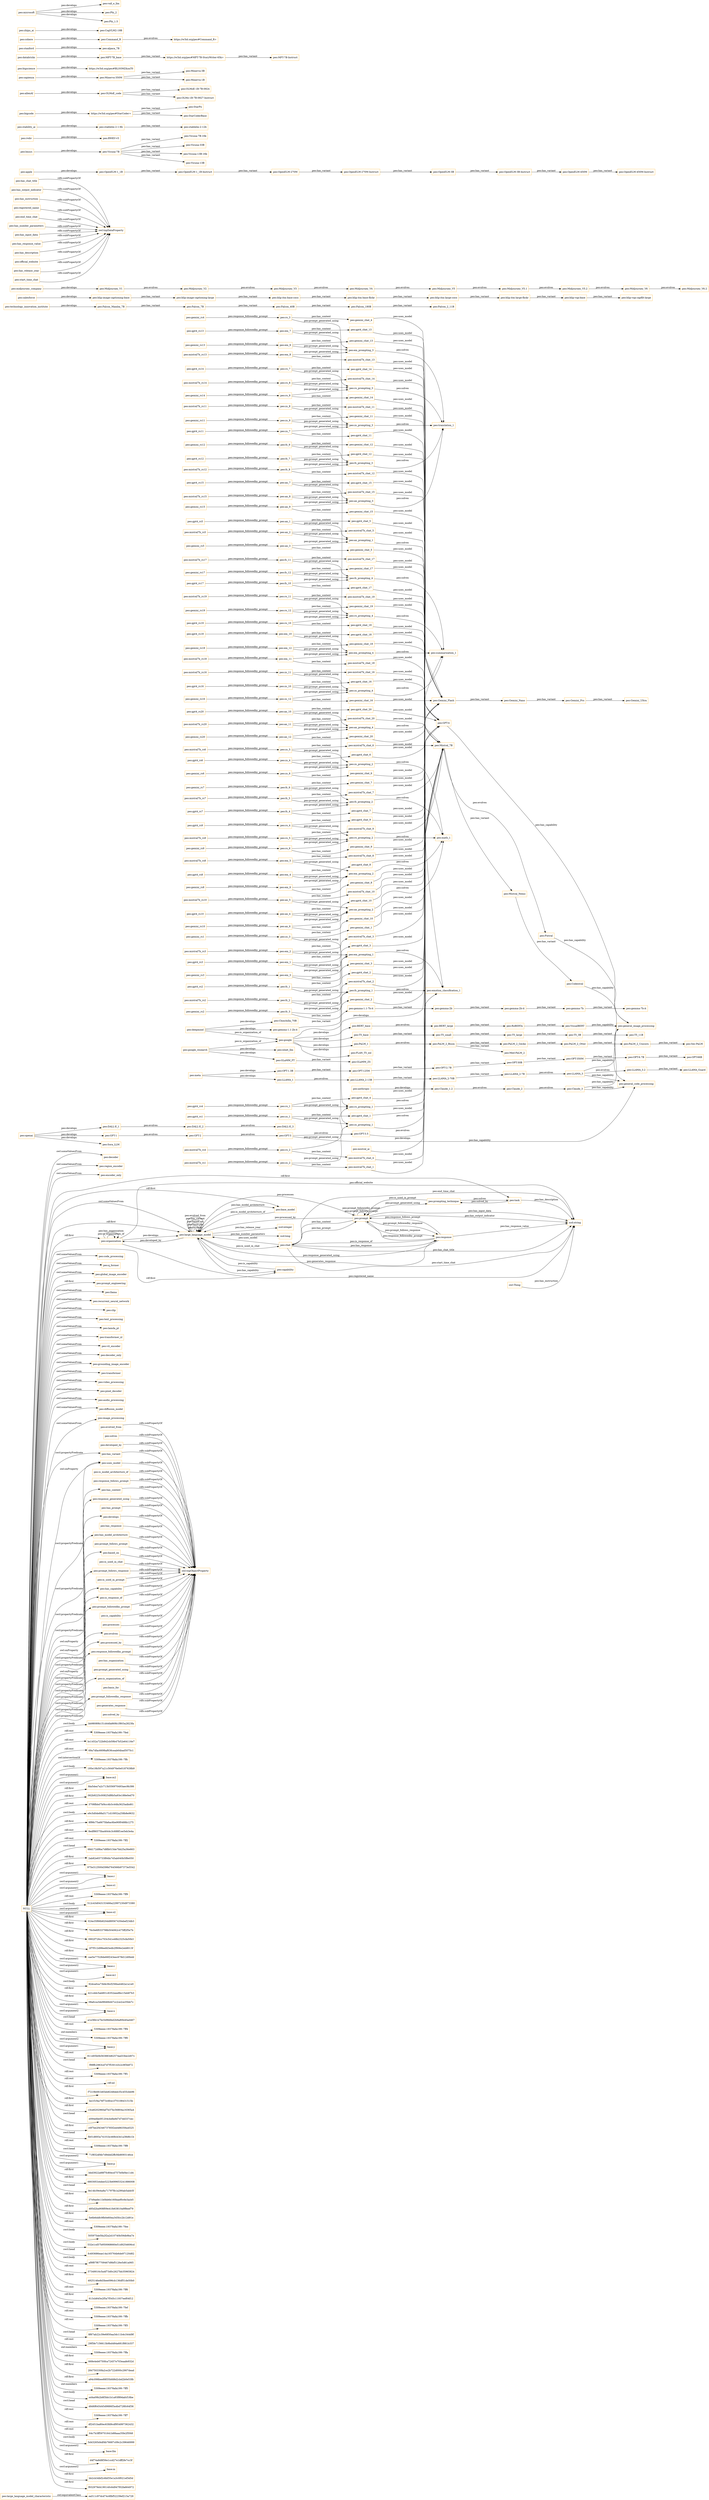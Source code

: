 digraph ar2dtool_diagram { 
rankdir=LR;
size="1501"
node [shape = rectangle, color="orange"]; "peo:large_language_model_characteristic" "peo:decoder" "peo:region_encoder" "ea511c97dcd74c6fbf52239ef215a729" "peo:encoder_only" "peo:organization" "peo:code_processing" "peo:q_former" "peo:global_image_encoder" "peo:prompt_engineering" "peo:llama" "peo:recurrent_neural_network" "peo:chat" "peo:clip" "peo:text_processing" "peo:lamda_pt" "peo:prompting_technique" "peo:transformer_xl" "peo:vit_encoder" "peo:decoder_only" "peo:task" "peo:grounding_image_encoder" "peo:transformer" "peo:capability" "peo:video_processing" "peo:pixel_decoder" "peo:audio_processing" "peo:prompt" "peo:base_model" "peo:diffusion_model" "peo:large_language_model" "peo:image_processing" "peo:response" ; /*classes style*/
	"peo:gemini_rs4" -> "peo:ro_3" [ label = "peo:response_followedby_prompt" ];
	"peo:gpt4_chat_4" -> "peo:GPT-4" [ label = "peo:uses_model" ];
	"peo:gemini_rs12" -> "peo:fs_9" [ label = "peo:response_followedby_prompt" ];
	"peo:ro_1" -> "peo:ro_prompting_1" [ label = "peo:prompt_generated_using" ];
	"peo:ro_1" -> "peo:gpt4_chat_4" [ label = "peo:has_context" ];
	"peo:an_5" -> "peo:an_prompting_2" [ label = "peo:prompt_generated_using" ];
	"peo:an_5" -> "peo:mistral7b_chat_10" [ label = "peo:has_context" ];
	"peo:gpt4_rs20" -> "peo:an_10" [ label = "peo:response_followedby_prompt" ];
	"peo:zs_2" -> "peo:zs_prompting_1" [ label = "peo:prompt_generated_using" ];
	"peo:zs_2" -> "peo:mistral7b_chat_1" [ label = "peo:has_context" ];
	"peo:Falcon_180B" -> "peo:Falcon_2_11B" [ label = "peo:has_variant" ];
	"peo:fs_11" -> "peo:fs_prompting_4" [ label = "peo:prompt_generated_using" ];
	"peo:fs_11" -> "peo:mistral7b_chat_17" [ label = "peo:has_context" ];
	"peo:has_variant" -> "owl:topObjectProperty" [ label = "rdfs:subPropertyOf" ];
	"peo:gemini_chat_15" -> "peo:Gemini_Flash" [ label = "peo:uses_model" ];
	"peo:uses_model" -> "owl:topObjectProperty" [ label = "rdfs:subPropertyOf" ];
	"peo:GPT-2" -> "peo:GPT-3" [ label = "peo:evolves" ];
	"peo:ro_11" -> "peo:ro_prompting_4" [ label = "peo:prompt_generated_using" ];
	"peo:ro_11" -> "peo:mistral7b_chat_19" [ label = "peo:has_context" ];
	"peo:gpt4_chat_15" -> "peo:GPT-4" [ label = "peo:uses_model" ];
	"peo:mistral7b_rs6" -> "peo:zs_5" [ label = "peo:response_followedby_prompt" ];
	"peo:mistral7b_chat_12" -> "peo:Mistral_7B" [ label = "peo:uses_model" ];
	"peo:salesforce" -> "peo:blip-image-captioning-base" [ label = "peo:develops" ];
	"peo:em_7" -> "peo:em_prompting_3" [ label = "peo:prompt_generated_using" ];
	"peo:em_7" -> "peo:gpt4_chat_13" [ label = "peo:has_context" ];
	"peo:mistral7b_rs10" -> "peo:an_5" [ label = "peo:response_followedby_prompt" ];
	"peo:gpt4_rs14" -> "peo:ro_7" [ label = "peo:response_followedby_prompt" ];
	"peo:Midjourney_V2" -> "peo:Midjourney_V3" [ label = "peo:evolves" ];
	"peo:is_model_architecture_of" -> "owl:topObjectProperty" [ label = "rdfs:subPropertyOf" ];
	"peo:gemini_chat_5" -> "peo:Gemini_Flash" [ label = "peo:uses_model" ];
	"peo:RoBERTa" -> "peo:VisualBERT" [ label = "peo:has_variant" ];
	"peo:has_chat_title" -> "owl:topDataProperty" [ label = "rdfs:subPropertyOf" ];
	"peo:em_10" -> "peo:em_prompting_4" [ label = "peo:prompt_generated_using" ];
	"peo:em_10" -> "peo:gpt4_chat_18" [ label = "peo:has_context" ];
	"peo:zs_prompting_2" -> "peo:math_1" [ label = "peo:solves" ];
	"peo:gpt4_rs5" -> "peo:an_1" [ label = "peo:response_followedby_prompt" ];
	"peo:an_12" -> "peo:an_prompting_4" [ label = "peo:prompt_generated_using" ];
	"peo:an_12" -> "peo:gemini_chat_20" [ label = "peo:has_context" ];
	"peo:gemini_rs18" -> "peo:em_12" [ label = "peo:response_followedby_prompt" ];
	"peo:mistral7b_chat_5" -> "peo:Mistral_7B" [ label = "peo:uses_model" ];
	"peo:ro_7" -> "peo:ro_prompting_3" [ label = "peo:prompt_generated_using" ];
	"peo:ro_7" -> "peo:gpt4_chat_14" [ label = "peo:has_context" ];
	"peo:deepmind" -> "peo:google" [ label = "peo:is_organization_of" ];
	"peo:deepmind" -> "peo:gemma-1.1-2b-it" [ label = "peo:develops" ];
	"peo:deepmind" -> "peo:Chinchilla_70B" [ label = "peo:develops" ];
	"peo:response_follows_prompt" -> "owl:topObjectProperty" [ label = "rdfs:subPropertyOf" ];
	"peo:OpenELM-450M" -> "peo:OpenELM-450M-Instruct" [ label = "peo:has_variant" ];
	"peo:lmsys" -> "peo:Vicuna-7B" [ label = "peo:develops" ];
	"peo:Midjourney_V5.2" -> "peo:Midjourney_V6" [ label = "peo:evolves" ];
	"peo:Vicuna-7B" -> "peo:Vicuna-7B-16k" [ label = "peo:has_variant" ];
	"peo:Vicuna-7B" -> "peo:Vicuna-33B" [ label = "peo:has_variant" ];
	"peo:Vicuna-7B" -> "peo:Vicuna-13B-16k" [ label = "peo:has_variant" ];
	"peo:Vicuna-7B" -> "peo:Vicuna-13B" [ label = "peo:has_variant" ];
	"peo:PaLM_2_Bison" -> "peo:PaLM_2_Gecko" [ label = "peo:has_variant" ];
	"peo:PaLM_2_Bison" -> "peo:Med-PaLM_2" [ label = "peo:has_variant" ];
	"peo:LLAMA_2-13B" -> "peo:LLAMA_2-70B" [ label = "peo:has_variant" ];
	"peo:Mistral_7B" -> "peo:Mistral_Nemo" [ label = "peo:has_variant" ];
	"peo:Mistral_7B" -> "peo:Pixtral" [ label = "peo:evolves" ];
	"peo:zs_8" -> "peo:zs_prompting_3" [ label = "peo:prompt_generated_using" ];
	"peo:zs_8" -> "peo:mistral7b_chat_11" [ label = "peo:has_context" ];
	"peo:OPT-125M" -> "peo:OPT-2.7B" [ label = "peo:has_variant" ];
	"peo:gemini_chat_10" -> "peo:Gemini_Flash" [ label = "peo:uses_model" ];
	"peo:VisualBERT" -> "peo:general_image_processing" [ label = "peo:has_capability" ];
	"peo:has_context" -> "owl:topObjectProperty" [ label = "rdfs:subPropertyOf" ];
	"peo:an_prompting_1" -> "peo:emotion_classification_1" [ label = "peo:solves" ];
	"peo:response_generated_using" -> "owl:topObjectProperty" [ label = "rdfs:subPropertyOf" ];
	"peo:gpt4_chat_10" -> "peo:GPT-4" [ label = "peo:uses_model" ];
	"peo:Claude_3" -> "peo:general_image_processing" [ label = "peo:has_capability" ];
	"peo:Claude_3" -> "peo:general_code_processing" [ label = "peo:has_capability" ];
	"peo:mistral7b_rs1" -> "peo:zs_2" [ label = "peo:response_followedby_prompt" ];
	"peo:fs_6" -> "peo:fs_prompting_2" [ label = "peo:prompt_generated_using" ];
	"peo:fs_6" -> "peo:gemini_chat_7" [ label = "peo:has_context" ];
	"peo:fs_prompting_4" -> "peo:summarization_1" [ label = "peo:solves" ];
	"peo:em_2" -> "peo:em_prompting_1" [ label = "peo:prompt_generated_using" ];
	"peo:em_2" -> "peo:mistral7b_chat_3" [ label = "peo:has_context" ];
	"peo:mistral7b_chat_18" -> "peo:Mistral_7B" [ label = "peo:uses_model" ];
	"peo:mistral7b_rs16" -> "peo:zs_11" [ label = "peo:response_followedby_prompt" ];
	"peo:OPT-350M" -> "peo:OPT-6.7B" [ label = "peo:has_variant" ];
	"peo:mistral_ai" -> "peo:Mistral_7B" [ label = "peo:develops" ];
	"peo:anthropic" -> "peo:Claude_1.2" [ label = "peo:develops" ];
	"peo:rwkv" -> "peo:RWKV-v5" [ label = "peo:develops" ];
	"peo:PaLM_2_Otter" -> "peo:PaLM_2_Unicorn" [ label = "peo:has_variant" ];
	"peo:ro_prompting_1" -> "peo:emotion_classification_1" [ label = "peo:solves" ];
	"peo:gemini_rs5" -> "peo:an_3" [ label = "peo:response_followedby_prompt" ];
	"peo:gemini_rs13" -> "peo:em_9" [ label = "peo:response_followedby_prompt" ];
	"peo:ro_2" -> "peo:ro_prompting_1" [ label = "peo:prompt_generated_using" ];
	"peo:ro_2" -> "peo:mistral7b_chat_4" [ label = "peo:has_context" ];
	"peo:an_6" -> "peo:an_prompting_2" [ label = "peo:prompt_generated_using" ];
	"peo:an_6" -> "peo:gemini_chat_10" [ label = "peo:has_context" ];
	"peo:gpt4_chat_5" -> "peo:GPT-4" [ label = "peo:uses_model" ];
	"peo:blip-vqa-base" -> "peo:blip-vqa-capfilt-large" [ label = "peo:has_variant" ];
	"peo:has_prompt" -> "owl:topObjectProperty" [ label = "rdfs:subPropertyOf" ];
	"peo:OpenELM-1_1B" -> "peo:OpenELM-1_1B-Instruct" [ label = "peo:has_variant" ];
	"peo:PaLM_2_Gecko" -> "peo:PaLM_2_Otter" [ label = "peo:has_variant" ];
	"peo:zs_3" -> "peo:zs_prompting_1" [ label = "peo:prompt_generated_using" ];
	"peo:zs_3" -> "peo:gemini_chat_1" [ label = "peo:has_context" ];
	"peo:develops" -> "owl:topObjectProperty" [ label = "rdfs:subPropertyOf" ];
	"peo:LLAMA_2-7B" -> "peo:LLAMA_3" [ label = "peo:evolves" ];
	"peo:fs_12" -> "peo:fs_prompting_4" [ label = "peo:prompt_generated_using" ];
	"peo:fs_12" -> "peo:gemini_chat_17" [ label = "peo:has_context" ];
	"peo:gemma-7b" -> "peo:gemma-7b-it" [ label = "peo:has_variant" ];
	"peo:gemini_chat_16" -> "peo:Gemini_Flash" [ label = "peo:uses_model" ];
	"peo:has_response" -> "owl:topObjectProperty" [ label = "rdfs:subPropertyOf" ];
	"peo:ro_12" -> "peo:ro_prompting_4" [ label = "peo:prompt_generated_using" ];
	"peo:ro_12" -> "peo:gemini_chat_19" [ label = "peo:has_context" ];
	"peo:GPT-3" -> "peo:general_code_processing" [ label = "peo:has_capability" ];
	"peo:GPT-3" -> "peo:GPT-3.5" [ label = "peo:evolves" ];
	"peo:gpt4_chat_16" -> "peo:GPT-4" [ label = "peo:uses_model" ];
	"peo:OPT-6.7B" -> "peo:OPT-66B" [ label = "peo:has_variant" ];
	"peo:stablelm-2-1-6b" -> "peo:stablelm-2-12b" [ label = "peo:has_variant" ];
	"peo:fs_1" -> "peo:fs_prompting_1" [ label = "peo:prompt_generated_using" ];
	"peo:fs_1" -> "peo:gpt4_chat_2" [ label = "peo:has_context" ];
	"peo:Gemini_Flash" -> "peo:Gemini_Nano" [ label = "peo:has_variant" ];
	"peo:mistral7b_rs7" -> "peo:fs_5" [ label = "peo:response_followedby_prompt" ];
	"peo:blip-itm-base-flickr" -> "peo:blip-itm-large-coco" [ label = "peo:has_variant" ];
	"peo:has_model_architecture" -> "owl:topObjectProperty" [ label = "rdfs:subPropertyOf" ];
	"peo:em_8" -> "peo:em_prompting_3" [ label = "peo:prompt_generated_using" ];
	"peo:em_8" -> "peo:mistral7b_chat_13" [ label = "peo:has_context" ];
	"peo:mistral7b_chat_13" -> "peo:Mistral_7B" [ label = "peo:uses_model" ];
	"peo:has_output_indicator" -> "owl:topDataProperty" [ label = "rdfs:subPropertyOf" ];
	"peo:mistral7b_rs11" -> "peo:zs_8" [ label = "peo:response_followedby_prompt" ];
	"peo:gpt4_rs15" -> "peo:an_7" [ label = "peo:response_followedby_prompt" ];
	"peo:Midjourney_V3" -> "peo:Midjourney_V4" [ label = "peo:evolves" ];
	"peo:gemini_chat_6" -> "peo:Gemini_Flash" [ label = "peo:uses_model" ];
	"https://w3id.org/peo#StarCoder+" -> "peo:StarPii" [ label = "peo:has_variant" ];
	"https://w3id.org/peo#StarCoder+" -> "peo:StarCoderBase" [ label = "peo:has_variant" ];
	"peo:allenAI" -> "peo:OLMoE_code" [ label = "peo:develops" ];
	"peo:an_1" -> "peo:an_prompting_1" [ label = "peo:prompt_generated_using" ];
	"peo:an_1" -> "peo:gpt4_chat_5" [ label = "peo:has_context" ];
	"peo:Gemini_Pro" -> "peo:Gemini_Ultra" [ label = "peo:has_variant" ];
	"peo:em_11" -> "peo:em_prompting_4" [ label = "peo:prompt_generated_using" ];
	"peo:em_11" -> "peo:mistral7b_chat_18" [ label = "peo:has_context" ];
	"peo:zs_prompting_3" -> "peo:translation_1" [ label = "peo:solves" ];
	"peo:gpt4_rs6" -> "peo:zs_4" [ label = "peo:response_followedby_prompt" ];
	"peo:gemini_rs19" -> "peo:ro_12" [ label = "peo:response_followedby_prompt" ];
	"peo:mistral7b_chat_6" -> "peo:Mistral_7B" [ label = "peo:uses_model" ];
	"peo:ro_8" -> "peo:ro_prompting_3" [ label = "peo:prompt_generated_using" ];
	"peo:ro_8" -> "peo:mistral7b_chat_14" [ label = "peo:has_context" ];
	"peo:BERT_base" -> "peo:BERT_large" [ label = "peo:evolves" ];
	"peo:prompt_follows_prompt" -> "owl:topObjectProperty" [ label = "rdfs:subPropertyOf" ];
	"peo:gemini_rs20" -> "peo:an_12" [ label = "peo:response_followedby_prompt" ];
	"peo:zs_9" -> "peo:zs_prompting_3" [ label = "peo:prompt_generated_using" ];
	"peo:zs_9" -> "peo:gemini_chat_11" [ label = "peo:has_context" ];
	"peo:gemini_chat_11" -> "peo:Gemini_Flash" [ label = "peo:uses_model" ];
	"peo:an_prompting_2" -> "peo:math_1" [ label = "peo:solves" ];
	"peo:gpt4_chat_11" -> "peo:GPT-4" [ label = "peo:uses_model" ];
	"peo:mistral7b_rs2" -> "peo:fs_2" [ label = "peo:response_followedby_prompt" ];
	"peo:fs_7" -> "peo:fs_prompting_3" [ label = "peo:prompt_generated_using" ];
	"peo:fs_7" -> "peo:gpt4_chat_12" [ label = "peo:has_context" ];
	"peo:em_3" -> "peo:em_prompting_1" [ label = "peo:prompt_generated_using" ];
	"peo:em_3" -> "peo:gemini_chat_3" [ label = "peo:has_context" ];
	"peo:gpt4_rs10" -> "peo:an_4" [ label = "peo:response_followedby_prompt" ];
	"peo:based_on" -> "owl:topObjectProperty" [ label = "rdfs:subPropertyOf" ];
	"peo:sapienza" -> "peo:Minerva-350M" [ label = "peo:develops" ];
	"peo:mistral7b_chat_19" -> "peo:Mistral_7B" [ label = "peo:uses_model" ];
	"peo:T5_base" -> "peo:T5_small" [ label = "peo:has_variant" ];
	"peo:mistral7b_rs17" -> "peo:fs_11" [ label = "peo:response_followedby_prompt" ];
	"peo:gemini_chat_1" -> "peo:Gemini_Flash" [ label = "peo:uses_model" ];
	"peo:Falcon_40B" -> "peo:Falcon_180B" [ label = "peo:has_variant" ];
	"peo:ro_prompting_2" -> "peo:math_1" [ label = "peo:solves" ];
	"peo:gemini_rs6" -> "peo:zs_6" [ label = "peo:response_followedby_prompt" ];
	"peo:blip-image-captioning-large" -> "peo:blip-itm-base-coco" [ label = "peo:has_variant" ];
	"peo:midjourney_company" -> "peo:Midjourney_V1" [ label = "peo:develops" ];
	"peo:mistral7b_chat_1" -> "peo:Mistral_7B" [ label = "peo:uses_model" ];
	"peo:ro_3" -> "peo:ro_prompting_1" [ label = "peo:prompt_generated_using" ];
	"peo:ro_3" -> "peo:gemini_chat_4" [ label = "peo:has_context" ];
	"peo:mistral7b_chat_20" -> "peo:Mistral_7B" [ label = "peo:uses_model" ];
	"peo:gpt4_rs1" -> "peo:zs_1" [ label = "peo:response_followedby_prompt" ];
	"peo:an_7" -> "peo:an_prompting_3" [ label = "peo:prompt_generated_using" ];
	"peo:an_7" -> "peo:gpt4_chat_15" [ label = "peo:has_context" ];
	"peo:large_language_model_characteristic" -> "ea511c97dcd74c6fbf52239ef215a729" [ label = "owl:equivalentClass" ];
	"peo:gemini_rs14" -> "peo:ro_9" [ label = "peo:response_followedby_prompt" ];
	"peo:blip-itm-base-coco" -> "peo:blip-itm-base-flickr" [ label = "peo:has_variant" ];
	"peo:gpt4_chat_6" -> "peo:GPT-4" [ label = "peo:uses_model" ];
	"peo:OpenELM-270M" -> "peo:OpenELM-270M-Instruct" [ label = "peo:has_variant" ];
	"peo:has_instruction" -> "owl:topDataProperty" [ label = "rdfs:subPropertyOf" ];
	"peo:zs_4" -> "peo:zs_prompting_2" [ label = "peo:prompt_generated_using" ];
	"peo:zs_4" -> "peo:gpt4_chat_6" [ label = "peo:has_context" ];
	"peo:PaLM_1" -> "peo:PaLM_2_Bison" [ label = "peo:evolves" ];
	"peo:GLaMM_FT" -> "peo:GLaMM_ZS" [ label = "peo:has_variant" ];
	"peo:is_used_in_chat" -> "owl:topObjectProperty" [ label = "rdfs:subPropertyOf" ];
	"peo:gemini_chat_17" -> "peo:Gemini_Flash" [ label = "peo:uses_model" ];
	"peo:OLMoE_code" -> "peo:OLMoE-1B-7B-0924" [ label = "peo:has_variant" ];
	"peo:OLMoE_code" -> "peo:OLMo-1B-7B-0927-Instruct" [ label = "peo:has_variant" ];
	"peo:blip-itm-large-coco" -> "peo:blip-itm-large-flickr" [ label = "peo:has_variant" ];
	"peo:GPT-4" -> "peo:general_image_processing" [ label = "peo:has_capability" ];
	"peo:google_research" -> "peo:google" [ label = "peo:is_organization_of" ];
	"peo:google_research" -> "peo:xlnet_llm" [ label = "peo:develops" ];
	"peo:google_research" -> "peo:GLaMM_FT" [ label = "peo:develops" ];
	"peo:gpt4_chat_17" -> "peo:GPT-4" [ label = "peo:uses_model" ];
	"peo:gemma-2b-it" -> "peo:gemma-7b" [ label = "peo:has_variant" ];
	"peo:fs_2" -> "peo:fs_prompting_1" [ label = "peo:prompt_generated_using" ];
	"peo:fs_2" -> "peo:mistral7b_chat_2" [ label = "peo:has_context" ];
	"peo:mistral7b_rs8" -> "peo:em_5" [ label = "peo:response_followedby_prompt" ];
	"peo:mistral7b_chat_14" -> "peo:Mistral_7B" [ label = "peo:uses_model" ];
	"peo:em_9" -> "peo:em_prompting_3" [ label = "peo:prompt_generated_using" ];
	"peo:em_9" -> "peo:gemini_chat_13" [ label = "peo:has_context" ];
	"peo:mistral7b_rs12" -> "peo:fs_8" [ label = "peo:response_followedby_prompt" ];
	"peo:em_prompting_1" -> "peo:emotion_classification_1" [ label = "peo:solves" ];
	"peo:OpenELM-3B-Instruct" -> "peo:OpenELM-450M" [ label = "peo:has_variant" ];
	"peo:gpt4_rs16" -> "peo:zs_10" [ label = "peo:response_followedby_prompt" ];
	"peo:Midjourney_V4" -> "peo:Midjourney_V5" [ label = "peo:evolves" ];
	"peo:gemini_chat_7" -> "peo:Gemini_Flash" [ label = "peo:uses_model" ];
	"peo:gemini_rs1" -> "peo:zs_3" [ label = "peo:response_followedby_prompt" ];
	"peo:T5_large" -> "peo:T5_3B" [ label = "peo:has_variant" ];
	"peo:prompt_follows_response" -> "owl:topObjectProperty" [ label = "rdfs:subPropertyOf" ];
	"peo:an_2" -> "peo:an_prompting_1" [ label = "peo:prompt_generated_using" ];
	"peo:an_2" -> "peo:mistral7b_chat_5" [ label = "peo:has_context" ];
	"peo:gpt4_chat_1" -> "peo:GPT-4" [ label = "peo:uses_model" ];
	"peo:em_12" -> "peo:em_prompting_4" [ label = "peo:prompt_generated_using" ];
	"peo:em_12" -> "peo:gemini_chat_18" [ label = "peo:has_context" ];
	"peo:gpt4_rs7" -> "peo:fs_4" [ label = "peo:response_followedby_prompt" ];
	"peo:zs_prompting_4" -> "peo:summarization_1" [ label = "peo:solves" ];
	"peo:mistral7b_chat_7" -> "peo:Mistral_7B" [ label = "peo:uses_model" ];
	"peo:ro_9" -> "peo:ro_prompting_3" [ label = "peo:prompt_generated_using" ];
	"peo:ro_9" -> "peo:gemini_chat_14" [ label = "peo:has_context" ];
	"peo:registered_name" -> "owl:topDataProperty" [ label = "rdfs:subPropertyOf" ];
	"peo:is_used_in_prompt" -> "owl:topObjectProperty" [ label = "rdfs:subPropertyOf" ];
	"peo:has_capability" -> "owl:topObjectProperty" [ label = "rdfs:subPropertyOf" ];
	"peo:OPT-1.3B" -> "peo:OPT-125M" [ label = "peo:has_variant" ];
	"peo:gemini_chat_12" -> "peo:Gemini_Flash" [ label = "peo:uses_model" ];
	"peo:zs_10" -> "peo:zs_prompting_4" [ label = "peo:prompt_generated_using" ];
	"peo:zs_10" -> "peo:gpt4_chat_16" [ label = "peo:has_context" ];
	"peo:bigscience" -> "https://w3id.org/peo#BLOOMZ&mT0" [ label = "peo:develops" ];
	"peo:an_prompting_3" -> "peo:translation_1" [ label = "peo:solves" ];
	"peo:gpt4_chat_12" -> "peo:GPT-4" [ label = "peo:uses_model" ];
	"peo:OpenELM-270M-Instruct" -> "peo:OpenELM-3B" [ label = "peo:has_variant" ];
	"peo:mistral7b_rs3" -> "peo:em_2" [ label = "peo:response_followedby_prompt" ];
	"peo:MPT-7B_base" -> "https://w3id.org/peo#MPT-7B-StoryWriter-65k+" [ label = "peo:has_variant" ];
	"peo:is_response_of" -> "owl:topObjectProperty" [ label = "rdfs:subPropertyOf" ];
	"peo:prompt_followedby_prompt" -> "owl:topObjectProperty" [ label = "rdfs:subPropertyOf" ];
	"peo:fs_8" -> "peo:fs_prompting_3" [ label = "peo:prompt_generated_using" ];
	"peo:fs_8" -> "peo:mistral7b_chat_12" [ label = "peo:has_context" ];
	"peo:em_4" -> "peo:em_prompting_2" [ label = "peo:prompt_generated_using" ];
	"peo:em_4" -> "peo:gpt4_chat_8" [ label = "peo:has_context" ];
	"peo:gpt4_rs11" -> "peo:zs_7" [ label = "peo:response_followedby_prompt" ];
	"peo:DALL-E_1" -> "peo:DALL-E_2" [ label = "peo:evolves" ];
	"peo:mistral7b_rs18" -> "peo:em_11" [ label = "peo:response_followedby_prompt" ];
	"peo:gemini_chat_2" -> "peo:Gemini_Flash" [ label = "peo:uses_model" ];
	"peo:ro_prompting_3" -> "peo:translation_1" [ label = "peo:solves" ];
	"peo:gemini_rs7" -> "peo:fs_6" [ label = "peo:response_followedby_prompt" ];
	"peo:gpt4_chat_7" -> "peo:GPT-4" [ label = "peo:uses_model" ];
	"peo:Minerva-350M" -> "peo:Minerva-3B" [ label = "peo:has_variant" ];
	"peo:Minerva-350M" -> "peo:Minerva-1B" [ label = "peo:has_variant" ];
	"peo:gpt4_rs2" -> "peo:fs_1" [ label = "peo:response_followedby_prompt" ];
	"peo:is_capability" -> "owl:topObjectProperty" [ label = "rdfs:subPropertyOf" ];
	"peo:gemini_rs15" -> "peo:an_9" [ label = "peo:response_followedby_prompt" ];
	"peo:mistral7b_chat_2" -> "peo:Mistral_7B" [ label = "peo:uses_model" ];
	"peo:ro_4" -> "peo:ro_prompting_2" [ label = "peo:prompt_generated_using" ];
	"peo:ro_4" -> "peo:gpt4_chat_9" [ label = "peo:has_context" ];
	"peo:an_8" -> "peo:an_prompting_3" [ label = "peo:prompt_generated_using" ];
	"peo:an_8" -> "peo:mistral7b_chat_15" [ label = "peo:has_context" ];
	"peo:Falcon_7B" -> "peo:Falcon_40B" [ label = "peo:has_variant" ];
	"peo:end_time_chat" -> "owl:topDataProperty" [ label = "rdfs:subPropertyOf" ];
	"peo:processes" -> "owl:topObjectProperty" [ label = "rdfs:subPropertyOf" ];
	"peo:google" -> "peo:T5_base" [ label = "peo:develops" ];
	"peo:google" -> "peo:PaLM_1" [ label = "peo:develops" ];
	"peo:google" -> "peo:Gemini_Flash" [ label = "peo:develops" ];
	"peo:google" -> "peo:FLAN_T5_xxl" [ label = "peo:develops" ];
	"peo:google" -> "peo:BERT_base" [ label = "peo:develops" ];
	"peo:LLAMA_2-70B" -> "peo:LLAMA_2-7B" [ label = "peo:has_variant" ];
	"peo:has_number_parameters" -> "owl:topDataProperty" [ label = "rdfs:subPropertyOf" ];
	"peo:zs_5" -> "peo:zs_prompting_2" [ label = "peo:prompt_generated_using" ];
	"peo:zs_5" -> "peo:mistral7b_chat_6" [ label = "peo:has_context" ];
	"peo:evolves" -> "owl:topObjectProperty" [ label = "rdfs:subPropertyOf" ];
	"peo:gemini_chat_18" -> "peo:Gemini_Flash" [ label = "peo:uses_model" ];
	"peo:LLAMA_1" -> "peo:LLAMA_2-13B" [ label = "peo:evolves" ];
	"peo:gpt4_chat_18" -> "peo:GPT-4" [ label = "peo:uses_model" ];
	"peo:fs_3" -> "peo:fs_prompting_1" [ label = "peo:prompt_generated_using" ];
	"peo:fs_3" -> "peo:gemini_chat_2" [ label = "peo:has_context" ];
	"peo:BERT_large" -> "peo:RoBERTa" [ label = "peo:has_variant" ];
	"peo:fs_prompting_1" -> "peo:emotion_classification_1" [ label = "peo:solves" ];
	"peo:mistral7b_rs9" -> "peo:ro_5" [ label = "peo:response_followedby_prompt" ];
	"peo:stanford" -> "peo:alpaca_7B" [ label = "peo:develops" ];
	"peo:mistral7b_chat_15" -> "peo:Mistral_7B" [ label = "peo:uses_model" ];
	"peo:em_prompting_2" -> "peo:math_1" [ label = "peo:solves" ];
	"peo:mistral7b_rs13" -> "peo:em_8" [ label = "peo:response_followedby_prompt" ];
	"https://w3id.org/peo#MPT-7B-StoryWriter-65k+" -> "peo:MPT-7B-Instruct" [ label = "peo:has_variant" ];
	"peo:gpt4_rs17" -> "peo:fs_10" [ label = "peo:response_followedby_prompt" ];
	"peo:processed_by" -> "owl:topObjectProperty" [ label = "rdfs:subPropertyOf" ];
	"peo:Midjourney_V5" -> "peo:Midjourney_V5.1" [ label = "peo:evolves" ];
	"peo:meta" -> "peo:OPT-1.3B" [ label = "peo:develops" ];
	"peo:meta" -> "peo:LLAMA_1" [ label = "peo:develops" ];
	"peo:gemini_rs2" -> "peo:fs_3" [ label = "peo:response_followedby_prompt" ];
	"peo:gemini_chat_8" -> "peo:Gemini_Flash" [ label = "peo:uses_model" ];
	"peo:has_input_data" -> "owl:topDataProperty" [ label = "rdfs:subPropertyOf" ];
	"peo:gemini_rs10" -> "peo:an_6" [ label = "peo:response_followedby_prompt" ];
	"peo:an_3" -> "peo:an_prompting_1" [ label = "peo:prompt_generated_using" ];
	"peo:an_3" -> "peo:gemini_chat_5" [ label = "peo:has_context" ];
	"peo:gpt4_chat_2" -> "peo:GPT-4" [ label = "peo:uses_model" ];
	"peo:gpt4_rs8" -> "peo:em_4" [ label = "peo:response_followedby_prompt" ];
	"peo:has_response_value" -> "owl:topDataProperty" [ label = "rdfs:subPropertyOf" ];
	"peo:mistral7b_chat_8" -> "peo:Mistral_7B" [ label = "peo:uses_model" ];
	"peo:Mistral_Nemo" -> "peo:Codestral" [ label = "peo:has_variant" ];
	"peo:response_followedby_prompt" -> "owl:topObjectProperty" [ label = "rdfs:subPropertyOf" ];
	"peo:gemini_chat_13" -> "peo:Gemini_Flash" [ label = "peo:uses_model" ];
	"peo:zs_11" -> "peo:zs_prompting_4" [ label = "peo:prompt_generated_using" ];
	"peo:zs_11" -> "peo:mistral7b_chat_16" [ label = "peo:has_context" ];
	"peo:an_prompting_4" -> "peo:summarization_1" [ label = "peo:solves" ];
	"peo:gpt4_chat_13" -> "peo:GPT-4" [ label = "peo:uses_model" ];
	"peo:Falcon_Mamba_7B" -> "peo:Falcon_7B" [ label = "peo:has_variant" ];
	"peo:gemma-1.1-2b-it" -> "peo:gemma-1.1-7b-it" [ label = "peo:has_variant" ];
	"peo:mistral7b_rs4" -> "peo:ro_2" [ label = "peo:response_followedby_prompt" ];
	"peo:fs_9" -> "peo:fs_prompting_3" [ label = "peo:prompt_generated_using" ];
	"peo:fs_9" -> "peo:gemini_chat_12" [ label = "peo:has_context" ];
	"peo:mistral7b_chat_10" -> "peo:Mistral_7B" [ label = "peo:uses_model" ];
	"peo:em_5" -> "peo:em_prompting_2" [ label = "peo:prompt_generated_using" ];
	"peo:em_5" -> "peo:mistral7b_chat_8" [ label = "peo:has_context" ];
	"peo:Claude_1.2" -> "peo:Claude_2" [ label = "peo:evolves" ];
	"peo:gpt4_rs12" -> "peo:fs_7" [ label = "peo:response_followedby_prompt" ];
	"peo:DALL-E_2" -> "peo:DALL-E_3" [ label = "peo:evolves" ];
	"peo:mistral7b_rs19" -> "peo:ro_11" [ label = "peo:response_followedby_prompt" ];
	"peo:gemini_chat_3" -> "peo:Gemini_Flash" [ label = "peo:uses_model" ];
	"peo:Pixtral" -> "peo:general_image_processing" [ label = "peo:has_capability" ];
	"peo:has_organization" -> "owl:topObjectProperty" [ label = "rdfs:subPropertyOf" ];
	"peo:ro_prompting_4" -> "peo:summarization_1" [ label = "peo:solves" ];
	"peo:gemma-1.1-7b-it" -> "peo:gemma-2b" [ label = "peo:has_variant" ];
	"peo:gemini_rs8" -> "peo:em_6" [ label = "peo:response_followedby_prompt" ];
	"peo:mistral7b_rs20" -> "peo:an_11" [ label = "peo:response_followedby_prompt" ];
	"peo:an_10" -> "peo:an_prompting_4" [ label = "peo:prompt_generated_using" ];
	"peo:an_10" -> "peo:gpt4_chat_20" [ label = "peo:has_context" ];
	"peo:gpt4_rs3" -> "peo:em_1" [ label = "peo:response_followedby_prompt" ];
	"peo:gemini_rs16" -> "peo:zs_12" [ label = "peo:response_followedby_prompt" ];
	"peo:mistral7b_chat_3" -> "peo:Mistral_7B" [ label = "peo:uses_model" ];
	"peo:ro_5" -> "peo:ro_prompting_2" [ label = "peo:prompt_generated_using" ];
	"peo:ro_5" -> "peo:mistral7b_chat_9" [ label = "peo:has_context" ];
	"peo:an_9" -> "peo:an_prompting_3" [ label = "peo:prompt_generated_using" ];
	"peo:an_9" -> "peo:gemini_chat_15" [ label = "peo:has_context" ];
	"peo:gpt4_chat_8" -> "peo:GPT-4" [ label = "peo:uses_model" ];
	"peo:Command_R" -> "https://w3id.org/peo#Command_R+" [ label = "peo:evolves" ];
	"peo:blip-image-captioning-base" -> "peo:blip-image-captioning-large" [ label = "peo:has_variant" ];
	"peo:stability_ai" -> "peo:stablelm-2-1-6b" [ label = "peo:develops" ];
	"peo:zs_6" -> "peo:zs_prompting_2" [ label = "peo:prompt_generated_using" ];
	"peo:zs_6" -> "peo:gemini_chat_6" [ label = "peo:has_context" ];
	"peo:Codestral" -> "peo:general_code_processing" [ label = "peo:has_capability" ];
	"peo:gemini_chat_19" -> "peo:Gemini_Flash" [ label = "peo:uses_model" ];
	"peo:gpt4_chat_19" -> "peo:GPT-4" [ label = "peo:uses_model" ];
	"peo:databricks" -> "peo:MPT-7B_base" [ label = "peo:develops" ];
	"peo:fs_4" -> "peo:fs_prompting_2" [ label = "peo:prompt_generated_using" ];
	"peo:fs_4" -> "peo:gpt4_chat_7" [ label = "peo:has_context" ];
	"peo:fs_prompting_2" -> "peo:math_1" [ label = "peo:solves" ];
	"peo:OpenELM-3B" -> "peo:OpenELM-3B-Instruct" [ label = "peo:has_variant" ];
	"peo:gemini_chat_20" -> "peo:Gemini_Flash" [ label = "peo:uses_model" ];
	"peo:OPT-30B" -> "peo:OPT-350M" [ label = "peo:has_variant" ];
	"peo:mistral7b_chat_16" -> "peo:Mistral_7B" [ label = "peo:uses_model" ];
	"peo:em_prompting_3" -> "peo:translation_1" [ label = "peo:solves" ];
	"peo:mistral7b_rs14" -> "peo:ro_8" [ label = "peo:response_followedby_prompt" ];
	"peo:gpt4_chat_20" -> "peo:GPT-4" [ label = "peo:uses_model" ];
	"peo:gpt4_rs18" -> "peo:em_10" [ label = "peo:response_followedby_prompt" ];
	"peo:Midjourney_V6" -> "peo:Midjourney_V6.2" [ label = "peo:evolves" ];
	"peo:zhipu_ai" -> "peo:CogVLM2-19B" [ label = "peo:develops" ];
	"peo:gemini_chat_9" -> "peo:Gemini_Flash" [ label = "peo:uses_model" ];
	"peo:gemini_rs3" -> "peo:em_3" [ label = "peo:response_followedby_prompt" ];
	"peo:bigcode" -> "https://w3id.org/peo#StarCoder+" [ label = "peo:develops" ];
	"peo:prompt_generated_using" -> "owl:topObjectProperty" [ label = "rdfs:subPropertyOf" ];
	"peo:gemini_rs11" -> "peo:zs_9" [ label = "peo:response_followedby_prompt" ];
	"peo:an_4" -> "peo:an_prompting_2" [ label = "peo:prompt_generated_using" ];
	"peo:an_4" -> "peo:gpt4_chat_10" [ label = "peo:has_context" ];
	"peo:gpt4_chat_3" -> "peo:GPT-4" [ label = "peo:uses_model" ];
	"peo:gpt4_rs9" -> "peo:ro_4" [ label = "peo:response_followedby_prompt" ];
	"peo:mistral7b_chat_9" -> "peo:Mistral_7B" [ label = "peo:uses_model" ];
	"peo:is_organization_of" -> "owl:topObjectProperty" [ label = "rdfs:subPropertyOf" ];
	"peo:T5_3B" -> "peo:T5_11B" [ label = "peo:has_variant" ];
	"peo:T5_small" -> "peo:T5_large" [ label = "peo:has_variant" ];
	"peo:basis_for" -> "owl:topObjectProperty" [ label = "rdfs:subPropertyOf" ];
	"peo:zs_1" -> "peo:zs_prompting_1" [ label = "peo:prompt_generated_using" ];
	"peo:zs_1" -> "peo:gpt4_chat_1" [ label = "peo:has_context" ];
	"peo:has_description" -> "owl:topDataProperty" [ label = "rdfs:subPropertyOf" ];
	"peo:prompt_followedby_response" -> "owl:topObjectProperty" [ label = "rdfs:subPropertyOf" ];
	"peo:fs_10" -> "peo:fs_prompting_4" [ label = "peo:prompt_generated_using" ];
	"peo:fs_10" -> "peo:gpt4_chat_17" [ label = "peo:has_context" ];
	"peo:gemini_chat_14" -> "peo:Gemini_Flash" [ label = "peo:uses_model" ];
	"peo:zs_12" -> "peo:zs_prompting_4" [ label = "peo:prompt_generated_using" ];
	"peo:zs_12" -> "peo:gemini_chat_16" [ label = "peo:has_context" ];
	"peo:OpenELM-1_1B-Instruct" -> "peo:OpenELM-270M" [ label = "peo:has_variant" ];
	"peo:generates_response" -> "owl:topObjectProperty" [ label = "rdfs:subPropertyOf" ];
	"peo:ro_10" -> "peo:ro_prompting_4" [ label = "peo:prompt_generated_using" ];
	"peo:ro_10" -> "peo:gpt4_chat_19" [ label = "peo:has_context" ];
	"peo:GPT-1" -> "peo:GPT-2" [ label = "peo:evolves" ];
	"peo:microsoft" -> "peo:vall_e_llm" [ label = "peo:develops" ];
	"peo:microsoft" -> "peo:Phi_2" [ label = "peo:develops" ];
	"peo:microsoft" -> "peo:Phi_1.5" [ label = "peo:develops" ];
	"peo:gpt4_chat_14" -> "peo:GPT-4" [ label = "peo:uses_model" ];
	"peo:mistral7b_rs5" -> "peo:an_2" [ label = "peo:response_followedby_prompt" ];
	"peo:mistral7b_chat_11" -> "peo:Mistral_7B" [ label = "peo:uses_model" ];
	"peo:em_6" -> "peo:em_prompting_2" [ label = "peo:prompt_generated_using" ];
	"peo:em_6" -> "peo:gemini_chat_8" [ label = "peo:has_context" ];
	"peo:official_website" -> "owl:topDataProperty" [ label = "rdfs:subPropertyOf" ];
	"peo:gpt4_rs13" -> "peo:em_7" [ label = "peo:response_followedby_prompt" ];
	"peo:Midjourney_V1" -> "peo:Midjourney_V2" [ label = "peo:evolves" ];
	"peo:gemini_chat_4" -> "peo:Gemini_Flash" [ label = "peo:uses_model" ];
	"peo:technology_innovation_institute" -> "peo:Falcon_Mamba_7B" [ label = "peo:develops" ];
	"peo:gemma-2b" -> "peo:gemma-2b-it" [ label = "peo:has_variant" ];
	"peo:gemini_rs9" -> "peo:ro_6" [ label = "peo:response_followedby_prompt" ];
	"peo:solved_by" -> "owl:topObjectProperty" [ label = "rdfs:subPropertyOf" ];
	"peo:has_release_year" -> "owl:topDataProperty" [ label = "rdfs:subPropertyOf" ];
	"peo:gpt4_chat_9" -> "peo:GPT-4" [ label = "peo:uses_model" ];
	"peo:gpt4_rs4" -> "peo:ro_1" [ label = "peo:response_followedby_prompt" ];
	"peo:zs_prompting_1" -> "peo:emotion_classification_1" [ label = "peo:solves" ];
	"peo:mistral7b_chat_4" -> "peo:Mistral_7B" [ label = "peo:uses_model" ];
	"peo:gemini_rs17" -> "peo:fs_12" [ label = "peo:response_followedby_prompt" ];
	"peo:an_11" -> "peo:an_prompting_4" [ label = "peo:prompt_generated_using" ];
	"peo:an_11" -> "peo:mistral7b_chat_20" [ label = "peo:has_context" ];
	"peo:ro_6" -> "peo:ro_prompting_2" [ label = "peo:prompt_generated_using" ];
	"peo:ro_6" -> "peo:gemini_chat_9" [ label = "peo:has_context" ];
	"peo:evolved_from" -> "owl:topObjectProperty" [ label = "rdfs:subPropertyOf" ];
	"peo:Gemini_Nano" -> "peo:Gemini_Pro" [ label = "peo:has_variant" ];
	"peo:GPT-3.5" -> "peo:GPT-4" [ label = "peo:evolves" ];
	"peo:PaLM_2_Unicorn" -> "peo:Sec-PaLM" [ label = "peo:has_variant" ];
	"peo:solves" -> "owl:topObjectProperty" [ label = "rdfs:subPropertyOf" ];
	"peo:cohere" -> "peo:Command_R" [ label = "peo:develops" ];
	"peo:Midjourney_V5.1" -> "peo:Midjourney_V5.2" [ label = "peo:evolves" ];
	"peo:LLAMA_3.2" -> "peo:LLAMA_Guard" [ label = "peo:has_variant" ];
	"peo:zs_7" -> "peo:zs_prompting_3" [ label = "peo:prompt_generated_using" ];
	"peo:zs_7" -> "peo:gpt4_chat_11" [ label = "peo:has_context" ];
	"peo:developed_by" -> "owl:topObjectProperty" [ label = "rdfs:subPropertyOf" ];
	"peo:Claude_2" -> "peo:Claude_3" [ label = "peo:evolves" ];
	"peo:LLAMA_3" -> "peo:general_image_processing" [ label = "peo:has_capability" ];
	"peo:LLAMA_3" -> "peo:general_code_processing" [ label = "peo:has_capability" ];
	"peo:LLAMA_3" -> "peo:LLAMA_3.2" [ label = "peo:evolves" ];
	"peo:OPT-2.7B" -> "peo:OPT-30B" [ label = "peo:has_variant" ];
	"peo:blip-itm-large-flickr" -> "peo:blip-vqa-base" [ label = "peo:has_variant" ];
	"peo:fs_5" -> "peo:fs_prompting_2" [ label = "peo:prompt_generated_using" ];
	"peo:fs_5" -> "peo:mistral7b_chat_7" [ label = "peo:has_context" ];
	"peo:openai" -> "peo:Sora_LLM" [ label = "peo:develops" ];
	"peo:openai" -> "peo:GPT-1" [ label = "peo:develops" ];
	"peo:openai" -> "peo:DALL-E_1" [ label = "peo:develops" ];
	"peo:fs_prompting_3" -> "peo:translation_1" [ label = "peo:solves" ];
	"peo:em_1" -> "peo:em_prompting_1" [ label = "peo:prompt_generated_using" ];
	"peo:em_1" -> "peo:gpt4_chat_3" [ label = "peo:has_context" ];
	"NULL" -> "bb98089b151d44fa869b1f803a2823fa" [ label = "swrl:body" ];
	"NULL" -> "5309eeee:19378afa199:-7fed" [ label = "rdf:rest" ];
	"NULL" -> "peo:prompt_follows_response" [ label = "swrl:propertyPredicate" ];
	"NULL" -> "bc1452a722b842cb59b47b52e64116e7" [ label = "rdf:rest" ];
	"NULL" -> "69a7dfac6698af636ceab64bad5075c1" [ label = "rdf:rest" ];
	"NULL" -> "5309eeee:19378afa199:-7ffc" [ label = "owl:intersectionOf" ];
	"NULL" -> "peo:decoder_only" [ label = "owl:someValuesFrom" ];
	"NULL" -> "peo:has_model_architecture" [ label = "owl:onProperty" ];
	"NULL" -> "195e19b597a21c564976e0e0187638b9" [ label = "swrl:body" ];
	"NULL" -> "peo:has_variant" [ label = "swrl:propertyPredicate" ];
	"NULL" -> "base:m2" [ label = "swrl:argument1" ];
	"NULL" -> "fda5dea7a2c713b556970493aec9b386" [ label = "rdf:first" ];
	"NULL" -> "peo:code_processing" [ label = "owl:someValuesFrom" ];
	"NULL" -> "062b9225c00825df6b5a93e188e0ed70" [ label = "rdf:first" ];
	"NULL" -> "3708fbbd7bf4cc4b3c44fa3625adbd61" [ label = "rdf:rest" ];
	"NULL" -> "peo:based_on" [ label = "owl:onProperty" ];
	"NULL" -> "peo:prompt_followedby_response" [ label = "swrl:propertyPredicate" ];
	"NULL" -> "e9c5d0de88a5171d10952a258b8e9632" [ label = "swrl:body" ];
	"NULL" -> "peo:diffusion_model" [ label = "owl:someValuesFrom" ];
	"NULL" -> "peo:prompt_engineering" [ label = "rdf:first" ];
	"NULL" -> "8f98c75a6675fa6ac6be90f0488b1275" [ label = "rdf:first" ];
	"NULL" -> "8edf86575ba4644c3c688f1ee5eb3e4a" [ label = "rdf:rest" ];
	"NULL" -> "5309eeee:19378afa199:-7ff2" [ label = "rdf:rest" ];
	"NULL" -> "peo:region_encoder" [ label = "owl:someValuesFrom" ];
	"NULL" -> "68d172d9ba7d8fb015de7bb25a36e663" [ label = "swrl:head" ];
	"NULL" -> "2ab82e65733f84fa745ab040b5f8e050" [ label = "rdf:first" ];
	"NULL" -> "975e312500d398d764566b97373e5542" [ label = "rdf:first" ];
	"NULL" -> "base:r" [ label = "swrl:argument1" ];
	"NULL" -> "base:r" [ label = "swrl:argument2" ];
	"NULL" -> "base:o1" [ label = "swrl:argument1" ];
	"NULL" -> "5309eeee:19378afa199:-7ff9" [ label = "rdf:rest" ];
	"NULL" -> "512c43d043153466a22997230d973380" [ label = "swrl:body" ];
	"NULL" -> "peo:is_response_of" [ label = "swrl:propertyPredicate" ];
	"NULL" -> "peo:processed_by" [ label = "swrl:propertyPredicate" ];
	"NULL" -> "base:o2" [ label = "swrl:argument2" ];
	"NULL" -> "peo:base_model" [ label = "rdf:first" ];
	"NULL" -> "024e35f66b820dd89567430ebef23db3" [ label = "rdf:first" ];
	"NULL" -> "76c0e6f033798b504062c475ff2f5e7b" [ label = "rdf:first" ];
	"NULL" -> "0902f726cc703c541e48b2325cfa50b3" [ label = "rdf:first" ];
	"NULL" -> "2f7f512d98eefd3edb2f906e2eb8013f" [ label = "rdf:first" ];
	"NULL" -> "peo:capability" [ label = "rdf:first" ];
	"NULL" -> "cae5e77528de66f243eec678d12d0bdd" [ label = "rdf:first" ];
	"NULL" -> "peo:image_processing" [ label = "owl:someValuesFrom" ];
	"NULL" -> "base:c" [ label = "swrl:argument1" ];
	"NULL" -> "peo:has_capability" [ label = "owl:onProperty" ];
	"NULL" -> "peo:transformer_xl" [ label = "owl:someValuesFrom" ];
	"NULL" -> "peo:is_organization_of" [ label = "swrl:propertyPredicate" ];
	"NULL" -> "peo:decoder" [ label = "owl:someValuesFrom" ];
	"NULL" -> "base:m1" [ label = "swrl:argument1" ];
	"NULL" -> "92dca0ca73bfe36cf256ba4462a1a1e0" [ label = "swrl:body" ];
	"NULL" -> "421cddc5ab801c6352eee8bc15eb87b3" [ label = "rdf:first" ];
	"NULL" -> "peo:uses_model" [ label = "swrl:propertyPredicate" ];
	"NULL" -> "08afcca3de98466d47cc2ce2ce35bb7c" [ label = "rdf:first" ];
	"NULL" -> "peo:uses_model" [ label = "owl:onProperty" ];
	"NULL" -> "base:x" [ label = "swrl:argument1" ];
	"NULL" -> "a1e36b1e7bc5d9b6bd2b9a80b40ad467" [ label = "swrl:head" ];
	"NULL" -> "5309eeee:19378afa199:-7ff4" [ label = "rdf:rest" ];
	"NULL" -> "peo:large_language_model" [ label = "owl:someValuesFrom" ];
	"NULL" -> "5309eeee:19378afa199:-7ff0" [ label = "owl:members" ];
	"NULL" -> "peo:q_former" [ label = "owl:someValuesFrom" ];
	"NULL" -> "base:y" [ label = "swrl:argument2" ];
	"NULL" -> "peo:prompt_followedby_prompt" [ label = "swrl:propertyPredicate" ];
	"NULL" -> "peo:llama" [ label = "owl:someValuesFrom" ];
	"NULL" -> "811d05b0b563883d62574ad33be2d07c" [ label = "rdf:rest" ];
	"NULL" -> "f98ffc2963cd7d7f530143c2c9f3b872" [ label = "swrl:head" ];
	"NULL" -> "base:c" [ label = "swrl:argument2" ];
	"NULL" -> "peo:encoder_only" [ label = "owl:someValuesFrom" ];
	"NULL" -> "5309eeee:19378afa199:-7ff1" [ label = "rdf:rest" ];
	"NULL" -> "rdf:nil" [ label = "rdf:rest" ];
	"NULL" -> "f7219b081b83eb8248deb35c455cbb96" [ label = "rdf:first" ];
	"NULL" -> "peo:has_capability" [ label = "swrl:propertyPredicate" ];
	"NULL" -> "be1f1f4a76f73c6fce1f70108431515b" [ label = "rdf:first" ];
	"NULL" -> "c3ce6202960af7b37bc56804a16365a4" [ label = "rdf:first" ];
	"NULL" -> "e094efde0f1204cbdfa9d7d7dd337cec" [ label = "swrl:head" ];
	"NULL" -> "c0f7be2f434673785f2ed486356a4525" [ label = "rdf:first" ];
	"NULL" -> "peo:transformer" [ label = "owl:someValuesFrom" ];
	"NULL" -> "peo:response_generated_using" [ label = "swrl:propertyPredicate" ];
	"NULL" -> "peo:lamda_pt" [ label = "owl:someValuesFrom" ];
	"NULL" -> "fb01d693a74101bc468cb3e1a38d6c1b" [ label = "swrl:head" ];
	"NULL" -> "5309eeee:19378afa199:-7ff8" [ label = "rdf:rest" ];
	"NULL" -> "71f652df4b7d9ddd2ffcf4b8093146ce" [ label = "swrl:head" ];
	"NULL" -> "base:x" [ label = "swrl:argument2" ];
	"NULL" -> "base:p" [ label = "swrl:argument2" ];
	"NULL" -> "bbd3922a88f7fc80ecd757b0bf4e11d4" [ label = "rdf:first" ];
	"NULL" -> "68030f1b4dee5223b699653241886008" [ label = "rdf:first" ];
	"NULL" -> "8e14b39e4a8a71797fb1a290ab5abb5f" [ label = "swrl:head" ];
	"NULL" -> "37e9aefe11b0bb6e160baef0c6e3acb5" [ label = "rdf:first" ];
	"NULL" -> "485d2ba908f09e41fe63810a9f8eef79" [ label = "rdf:first" ];
	"NULL" -> "base:y" [ label = "swrl:argument1" ];
	"NULL" -> "5e6b6ddfc9fb0e60ea345fcc2b12d91e" [ label = "rdf:first" ];
	"NULL" -> "5309eeee:19378afa199:-7fee" [ label = "rdf:rest" ];
	"NULL" -> "peo:grounding_image_encoder" [ label = "owl:someValuesFrom" ];
	"NULL" -> "peo:response_followedby_prompt" [ label = "swrl:propertyPredicate" ];
	"NULL" -> "505975de5fa2f2a2d10740b59db9ba7e" [ label = "swrl:body" ];
	"NULL" -> "peo:pixel_decoder" [ label = "owl:someValuesFrom" ];
	"NULL" -> "532e1cd57b950068660e51d9254606cd" [ label = "swrl:body" ];
	"NULL" -> "peo:evolves" [ label = "swrl:propertyPredicate" ];
	"NULL" -> "fc493686eae14a165764b6de97120d82" [ label = "swrl:head" ];
	"NULL" -> "peo:video_processing" [ label = "owl:someValuesFrom" ];
	"NULL" -> "peo:recurrent_neural_network" [ label = "owl:someValuesFrom" ];
	"NULL" -> "base:m2" [ label = "swrl:argument2" ];
	"NULL" -> "af9f87f67709467d9bf5126e5d61a065" [ label = "swrl:body" ];
	"NULL" -> "57349016c5a4f73d0c2627bb35965824" [ label = "rdf:rest" ];
	"NULL" -> "4925146e8d3bee096cb136df51de50b0" [ label = "rdf:first" ];
	"NULL" -> "5309eeee:19378afa199:-7ff6" [ label = "rdf:rest" ];
	"NULL" -> "613cb845e2f5a7f545c11937eef04f12" [ label = "rdf:first" ];
	"NULL" -> "5309eeee:19378afa199:-7fef" [ label = "rdf:rest" ];
	"NULL" -> "5309eeee:19378afa199:-7ffb" [ label = "rdf:rest" ];
	"NULL" -> "peo:vit_encoder" [ label = "owl:someValuesFrom" ];
	"NULL" -> "peo:has_context" [ label = "swrl:propertyPredicate" ];
	"NULL" -> "5309eeee:19378afa199:-7ff3" [ label = "rdf:rest" ];
	"NULL" -> "8f67ab22c39e6850aa3dc11b4c344d9f" [ label = "swrl:head" ];
	"NULL" -> "29f5fe7156613b9bd484a681f881b337" [ label = "rdf:rest" ];
	"NULL" -> "5309eeee:19378afa199:-7ffa" [ label = "owl:members" ];
	"NULL" -> "peo:audio_processing" [ label = "owl:someValuesFrom" ];
	"NULL" -> "668e4eb6750fca72457e703eaafe932d" [ label = "rdf:first" ];
	"NULL" -> "284750330fa2ce2b722d000c2907dead" [ label = "rdf:first" ];
	"NULL" -> "a94c098bee88f35bfd8d2cbd2b0e53fb" [ label = "rdf:first" ];
	"NULL" -> "5309eeee:19378afa199:-7ff5" [ label = "owl:members" ];
	"NULL" -> "peo:global_image_encoder" [ label = "owl:someValuesFrom" ];
	"NULL" -> "ed4a09b2b8f3bb1b1a93f89dafcf18be" [ label = "swrl:body" ];
	"NULL" -> "peo:develops" [ label = "swrl:propertyPredicate" ];
	"NULL" -> "peo:large_language_model" [ label = "rdf:first" ];
	"NULL" -> "base:p" [ label = "swrl:argument1" ];
	"NULL" -> "base:o2" [ label = "swrl:argument1" ];
	"NULL" -> "48d6f645d45d9886f3a4bd728fc64f36" [ label = "swrl:head" ];
	"NULL" -> "peo:clip" [ label = "owl:someValuesFrom" ];
	"NULL" -> "5309eeee:19378afa199:-7ff7" [ label = "rdf:rest" ];
	"NULL" -> "peo:organization" [ label = "rdf:first" ];
	"NULL" -> "df2451ba80ec63fd9cdf954997362432" [ label = "rdf:rest" ];
	"NULL" -> "64c7b3ff59701641b88aaa35fe2f5f48" [ label = "rdf:rest" ];
	"NULL" -> "peo:task" [ label = "rdf:first" ];
	"NULL" -> "5d43265d4df4b76687c09c2c39646999" [ label = "swrl:body" ];
	"NULL" -> "base:llm" [ label = "swrl:argument2" ];
	"NULL" -> "d4f74a8d8f36e1ccd27e1dff2fe7cc3f" [ label = "rdf:first" ];
	"NULL" -> "peo:text_processing" [ label = "owl:someValuesFrom" ];
	"NULL" -> "base:m" [ label = "swrl:argument2" ];
	"NULL" -> "bb2cb3dbf2c6bf35e1a3c0f021ef3d5d" [ label = "rdf:first" ];
	"NULL" -> "f932979d4190140c6d947f02fa664972" [ label = "rdf:first" ];
	"peo:mistral7b_chat_17" -> "peo:Mistral_7B" [ label = "peo:uses_model" ];
	"peo:apple" -> "peo:OpenELM-1_1B" [ label = "peo:develops" ];
	"peo:start_time_chat" -> "owl:topDataProperty" [ label = "rdfs:subPropertyOf" ];
	"peo:em_prompting_4" -> "peo:summarization_1" [ label = "peo:solves" ];
	"peo:mistral7b_rs15" -> "peo:an_8" [ label = "peo:response_followedby_prompt" ];
	"peo:gpt4_rs19" -> "peo:ro_10" [ label = "peo:response_followedby_prompt" ];
	"peo:prompt" -> "peo:large_language_model" [ label = "peo:processed_by" ];
	"peo:response" -> "peo:prompt" [ label = "peo:response_followedby_prompt" ];
	"peo:organization" -> "peo:organization" [ label = "peo:is_organization_of" ];
	"peo:chat" -> "peo:prompt" [ label = "peo:has_prompt" ];
	"peo:large_language_model" -> "peo:large_language_model" [ label = "peo:evolves" ];
	"peo:prompt" -> "peo:response" [ label = "peo:prompt_followedby_response" ];
	"peo:organization" -> "peo:large_language_model" [ label = "peo:develops" ];
	"peo:prompt" -> "peo:response" [ label = "peo:prompt_follows_response" ];
	"peo:large_language_model" -> "xsd:integer" [ label = "peo:has_release_year" ];
	"peo:response" -> "peo:prompt" [ label = "peo:response_follows_prompt" ];
	"peo:task" -> "peo:prompting_technique" [ label = "peo:solved_by" ];
	"peo:organization" -> "peo:organization" [ label = "peo:has_organization" ];
	"peo:large_language_model" -> "peo:large_language_model" [ label = "peo:basis_for" ];
	"owl:Thing" -> "xsd:string" [ label = "peo:has_instruction" ];
	"peo:prompt" -> "xsd:string" [ label = "peo:has_output_indicator" ];
	"peo:chat" -> "xsd:string" [ label = "peo:has_chat_title" ];
	"peo:large_language_model" -> "peo:organization" [ label = "peo:developed_by" ];
	"peo:large_language_model" -> "peo:large_language_model" [ label = "peo:based_on" ];
	"peo:large_language_model" -> "peo:response" [ label = "peo:generates_response" ];
	"peo:chat" -> "xsd:string" [ label = "peo:start_time_chat" ];
	"peo:response" -> "peo:large_language_model" [ label = "peo:response_generated_using" ];
	"peo:large_language_model" -> "peo:base_model" [ label = "peo:has_model_architecture" ];
	"peo:prompt" -> "peo:prompt" [ label = "peo:prompt_follows_prompt" ];
	"peo:large_language_model" -> "peo:prompt" [ label = "peo:processes" ];
	"peo:organization" -> "xsd:string" [ label = "peo:registered_name" ];
	"peo:task" -> "xsd:string" [ label = "peo:has_description" ];
	"peo:large_language_model" -> "xsd:long" [ label = "peo:has_number_parameters" ];
	"peo:prompting_technique" -> "peo:task" [ label = "peo:solves" ];
	"peo:base_model" -> "peo:large_language_model" [ label = "peo:is_model_architecture_of" ];
	"peo:prompt" -> "peo:chat" [ label = "peo:has_context" ];
	"peo:chat" -> "xsd:string" [ label = "peo:end_time_chat" ];
	"peo:large_language_model" -> "peo:chat" [ label = "peo:is_used_in_chat" ];
	"peo:prompting_technique" -> "peo:prompt" [ label = "peo:is_used_in_prompt" ];
	"peo:response" -> "xsd:string" [ label = "peo:has_response_value" ];
	"peo:large_language_model" -> "peo:large_language_model" [ label = "peo:has_variant" ];
	"peo:capability" -> "peo:large_language_model" [ label = "peo:is_capability" ];
	"peo:prompt" -> "peo:prompting_technique" [ label = "peo:prompt_generated_using" ];
	"peo:chat" -> "peo:response" [ label = "peo:has_response" ];
	"peo:response" -> "peo:chat" [ label = "peo:is_response_of" ];
	"peo:large_language_model" -> "peo:large_language_model" [ label = "peo:evolved_from" ];
	"peo:prompt" -> "peo:prompt" [ label = "peo:prompt_followedby_prompt" ];
	"peo:prompt" -> "xsd:string" [ label = "peo:has_input_data" ];
	"peo:chat" -> "peo:large_language_model" [ label = "peo:uses_model" ];
	"peo:large_language_model" -> "peo:capability" [ label = "peo:has_capability" ];
	"peo:organization" -> "xsd:string" [ label = "peo:official_website" ];

}
